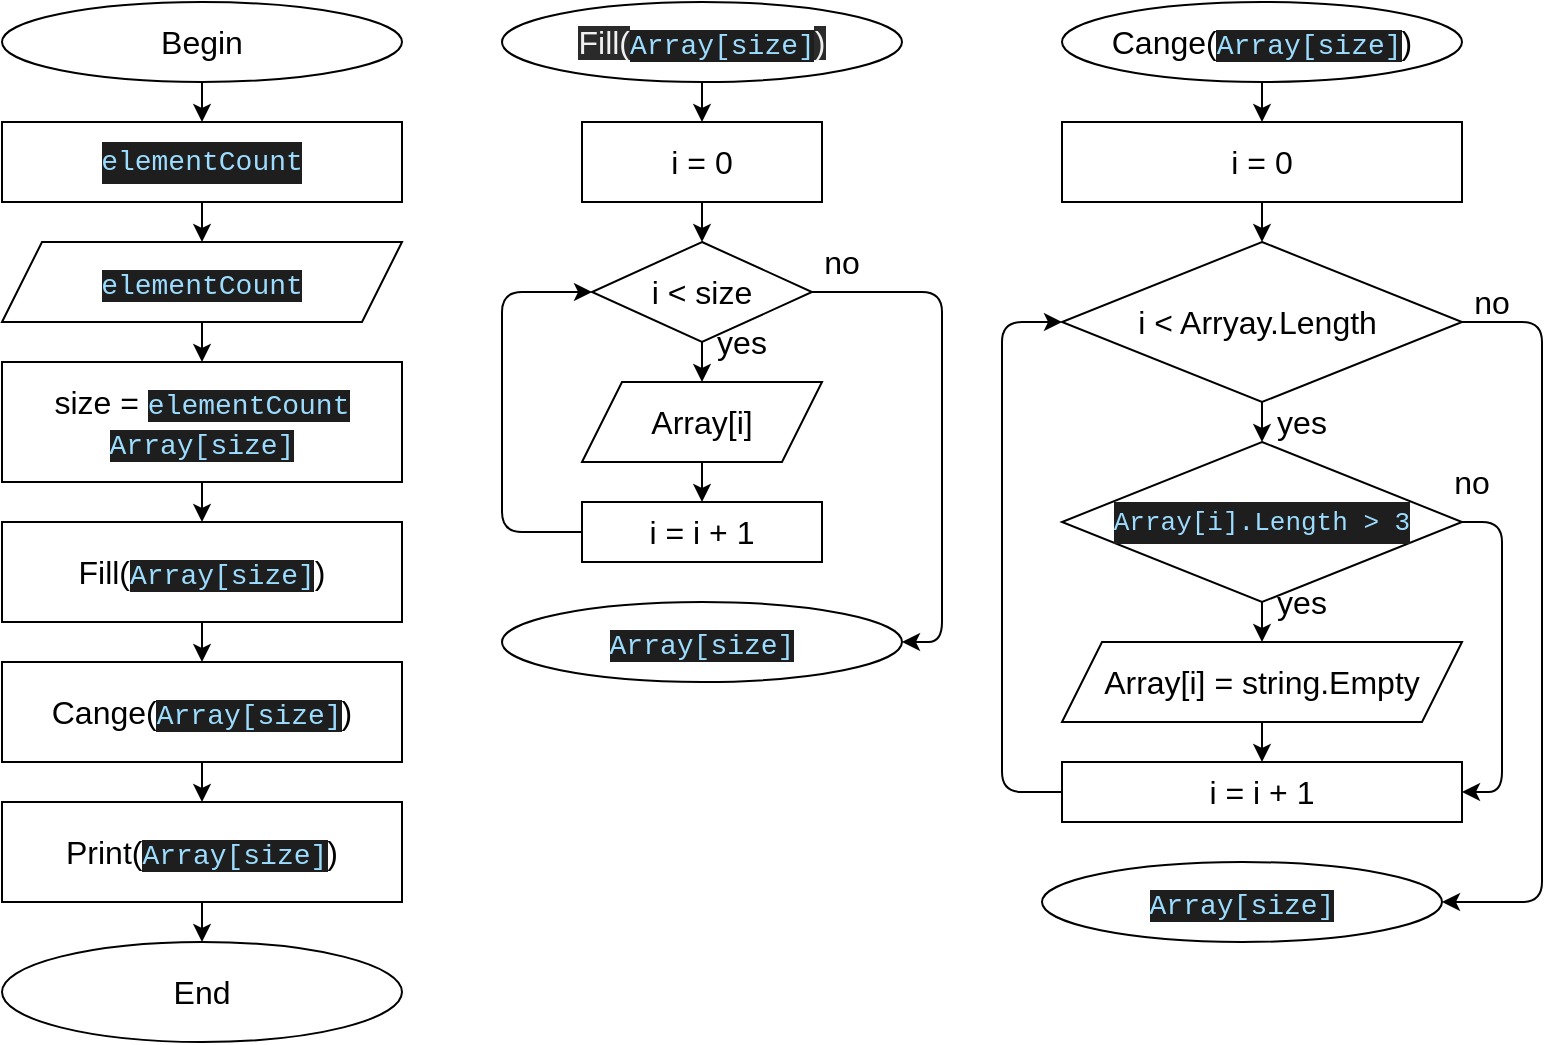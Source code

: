 <mxfile>
    <diagram id="WWK1yr-i8kyjhzieO9qd" name="Страница 1">
        <mxGraphModel dx="681" dy="567" grid="1" gridSize="10" guides="1" tooltips="1" connect="1" arrows="1" fold="1" page="1" pageScale="1" pageWidth="827" pageHeight="1169" math="0" shadow="0">
            <root>
                <mxCell id="0"/>
                <mxCell id="1" parent="0"/>
                <mxCell id="4" value="" style="edgeStyle=none;html=1;fontSize=16;" parent="1" source="2" target="3" edge="1">
                    <mxGeometry relative="1" as="geometry"/>
                </mxCell>
                <mxCell id="2" value="Begin" style="ellipse;whiteSpace=wrap;html=1;fontSize=16;" parent="1" vertex="1">
                    <mxGeometry x="30" y="40" width="200" height="40" as="geometry"/>
                </mxCell>
                <mxCell id="11" style="edgeStyle=none;html=1;fontSize=16;entryX=0.5;entryY=0;entryDx=0;entryDy=0;" parent="1" source="3" target="7" edge="1">
                    <mxGeometry relative="1" as="geometry">
                        <mxPoint x="130" y="190" as="targetPoint"/>
                    </mxGeometry>
                </mxCell>
                <mxCell id="3" value="&lt;div style=&quot;color: rgb(212 , 212 , 212) ; background-color: rgb(30 , 30 , 30) ; font-family: &amp;#34;menlo&amp;#34; , &amp;#34;monaco&amp;#34; , &amp;#34;courier new&amp;#34; , monospace ; font-size: 14px ; line-height: 21px&quot;&gt;&lt;span style=&quot;color: #9cdcfe&quot;&gt;elementCount&lt;/span&gt;&lt;/div&gt;" style="whiteSpace=wrap;html=1;fontSize=16;" parent="1" vertex="1">
                    <mxGeometry x="30" y="100" width="200" height="40" as="geometry"/>
                </mxCell>
                <mxCell id="13" value="" style="edgeStyle=none;html=1;fontSize=16;" parent="1" source="7" target="12" edge="1">
                    <mxGeometry relative="1" as="geometry"/>
                </mxCell>
                <mxCell id="7" value="&lt;span style=&quot;color: rgb(156 , 220 , 254) ; font-family: &amp;#34;menlo&amp;#34; , &amp;#34;monaco&amp;#34; , &amp;#34;courier new&amp;#34; , monospace ; font-size: 14px ; background-color: rgb(30 , 30 , 30)&quot;&gt;elementCount&lt;/span&gt;" style="shape=parallelogram;perimeter=parallelogramPerimeter;whiteSpace=wrap;html=1;fixedSize=1;fontSize=16;" parent="1" vertex="1">
                    <mxGeometry x="30" y="160" width="200" height="40" as="geometry"/>
                </mxCell>
                <mxCell id="15" value="" style="edgeStyle=none;html=1;fontSize=16;" parent="1" source="12" target="14" edge="1">
                    <mxGeometry relative="1" as="geometry"/>
                </mxCell>
                <mxCell id="12" value="size =&amp;nbsp;&lt;span style=&quot;color: rgb(156 , 220 , 254) ; font-family: &amp;#34;menlo&amp;#34; , &amp;#34;monaco&amp;#34; , &amp;#34;courier new&amp;#34; , monospace ; font-size: 14px ; background-color: rgb(30 , 30 , 30)&quot;&gt;elementCount&lt;br&gt;Array[size]&lt;br&gt;&lt;/span&gt;" style="whiteSpace=wrap;html=1;fontSize=16;" parent="1" vertex="1">
                    <mxGeometry x="30" y="220" width="200" height="60" as="geometry"/>
                </mxCell>
                <mxCell id="17" value="" style="edgeStyle=none;html=1;fontSize=16;" parent="1" source="14" target="16" edge="1">
                    <mxGeometry relative="1" as="geometry"/>
                </mxCell>
                <mxCell id="14" value="Fill(&lt;span style=&quot;color: rgb(156 , 220 , 254) ; font-family: &amp;#34;menlo&amp;#34; , &amp;#34;monaco&amp;#34; , &amp;#34;courier new&amp;#34; , monospace ; font-size: 14px ; background-color: rgb(30 , 30 , 30)&quot;&gt;Array[size]&lt;/span&gt;)" style="whiteSpace=wrap;html=1;fontSize=16;" parent="1" vertex="1">
                    <mxGeometry x="30" y="300" width="200" height="50" as="geometry"/>
                </mxCell>
                <mxCell id="19" value="" style="edgeStyle=none;html=1;fontSize=16;" parent="1" source="16" target="18" edge="1">
                    <mxGeometry relative="1" as="geometry"/>
                </mxCell>
                <mxCell id="16" value="Cange(&lt;span style=&quot;color: rgb(156 , 220 , 254) ; font-family: &amp;#34;menlo&amp;#34; , &amp;#34;monaco&amp;#34; , &amp;#34;courier new&amp;#34; , monospace ; font-size: 14px ; background-color: rgb(30 , 30 , 30)&quot;&gt;Array[size]&lt;/span&gt;)" style="whiteSpace=wrap;html=1;fontSize=16;" parent="1" vertex="1">
                    <mxGeometry x="30" y="370" width="200" height="50" as="geometry"/>
                </mxCell>
                <mxCell id="21" value="" style="edgeStyle=none;html=1;fontSize=16;" parent="1" source="18" target="20" edge="1">
                    <mxGeometry relative="1" as="geometry"/>
                </mxCell>
                <mxCell id="18" value="Print(&lt;span style=&quot;color: rgb(156 , 220 , 254) ; font-family: &amp;#34;menlo&amp;#34; , &amp;#34;monaco&amp;#34; , &amp;#34;courier new&amp;#34; , monospace ; font-size: 14px ; background-color: rgb(30 , 30 , 30)&quot;&gt;Array[size]&lt;/span&gt;)" style="whiteSpace=wrap;html=1;fontSize=16;" parent="1" vertex="1">
                    <mxGeometry x="30" y="440" width="200" height="50" as="geometry"/>
                </mxCell>
                <mxCell id="20" value="End" style="ellipse;whiteSpace=wrap;html=1;fontSize=16;" parent="1" vertex="1">
                    <mxGeometry x="30" y="510" width="200" height="50" as="geometry"/>
                </mxCell>
                <mxCell id="25" value="" style="edgeStyle=none;html=1;fontSize=16;" parent="1" source="23" target="24" edge="1">
                    <mxGeometry relative="1" as="geometry"/>
                </mxCell>
                <mxCell id="23" value="&lt;meta charset=&quot;utf-8&quot;&gt;&lt;span style=&quot;color: rgb(240, 240, 240); font-family: helvetica; font-size: 16px; font-style: normal; font-weight: 400; letter-spacing: normal; text-align: center; text-indent: 0px; text-transform: none; word-spacing: 0px; background-color: rgb(42, 42, 42); display: inline; float: none;&quot;&gt;Fill(&lt;/span&gt;&lt;span style=&quot;font-style: normal; font-weight: 400; letter-spacing: normal; text-align: center; text-indent: 0px; text-transform: none; word-spacing: 0px; color: rgb(156, 220, 254); font-family: menlo, monaco, &amp;quot;courier new&amp;quot;, monospace; font-size: 14px; background-color: rgb(30, 30, 30);&quot;&gt;Array[size]&lt;/span&gt;&lt;span style=&quot;color: rgb(240, 240, 240); font-family: helvetica; font-size: 16px; font-style: normal; font-weight: 400; letter-spacing: normal; text-align: center; text-indent: 0px; text-transform: none; word-spacing: 0px; background-color: rgb(42, 42, 42); display: inline; float: none;&quot;&gt;)&lt;/span&gt;" style="ellipse;whiteSpace=wrap;html=1;fontSize=16;" parent="1" vertex="1">
                    <mxGeometry x="280" y="40" width="200" height="40" as="geometry"/>
                </mxCell>
                <mxCell id="27" value="" style="edgeStyle=none;html=1;fontSize=16;" parent="1" source="24" target="26" edge="1">
                    <mxGeometry relative="1" as="geometry"/>
                </mxCell>
                <mxCell id="24" value="i = 0" style="whiteSpace=wrap;html=1;fontSize=16;" parent="1" vertex="1">
                    <mxGeometry x="320" y="100" width="120" height="40" as="geometry"/>
                </mxCell>
                <mxCell id="29" value="" style="edgeStyle=none;html=1;fontSize=16;" parent="1" source="26" target="28" edge="1">
                    <mxGeometry relative="1" as="geometry"/>
                </mxCell>
                <mxCell id="26" value="i &amp;lt; size" style="rhombus;whiteSpace=wrap;html=1;fontSize=16;" parent="1" vertex="1">
                    <mxGeometry x="325" y="160" width="110" height="50" as="geometry"/>
                </mxCell>
                <mxCell id="31" value="" style="edgeStyle=none;html=1;fontSize=16;" parent="1" source="28" target="30" edge="1">
                    <mxGeometry relative="1" as="geometry"/>
                </mxCell>
                <mxCell id="28" value="Array[i]" style="shape=parallelogram;perimeter=parallelogramPerimeter;whiteSpace=wrap;html=1;fixedSize=1;fontSize=16;" parent="1" vertex="1">
                    <mxGeometry x="320" y="230" width="120" height="40" as="geometry"/>
                </mxCell>
                <mxCell id="30" value="i = i + 1" style="whiteSpace=wrap;html=1;fontSize=16;" parent="1" vertex="1">
                    <mxGeometry x="320" y="290" width="120" height="30" as="geometry"/>
                </mxCell>
                <mxCell id="32" value="" style="endArrow=classic;html=1;fontSize=16;exitX=0;exitY=0.5;exitDx=0;exitDy=0;entryX=0;entryY=0.5;entryDx=0;entryDy=0;" parent="1" source="30" target="26" edge="1">
                    <mxGeometry width="50" height="50" relative="1" as="geometry">
                        <mxPoint x="210" y="360" as="sourcePoint"/>
                        <mxPoint x="320" y="180" as="targetPoint"/>
                        <Array as="points">
                            <mxPoint x="280" y="305"/>
                            <mxPoint x="280" y="220"/>
                            <mxPoint x="280" y="185"/>
                        </Array>
                    </mxGeometry>
                </mxCell>
                <mxCell id="33" value="&lt;span style=&quot;font-style: normal ; font-weight: 400 ; letter-spacing: normal ; text-align: center ; text-indent: 0px ; text-transform: none ; word-spacing: 0px ; color: rgb(156 , 220 , 254) ; font-family: &amp;#34;menlo&amp;#34; , &amp;#34;monaco&amp;#34; , &amp;#34;courier new&amp;#34; , monospace ; font-size: 14px ; background-color: rgb(30 , 30 , 30)&quot;&gt;Array[size]&lt;/span&gt;" style="ellipse;whiteSpace=wrap;html=1;fontSize=16;" parent="1" vertex="1">
                    <mxGeometry x="280" y="340" width="200" height="40" as="geometry"/>
                </mxCell>
                <mxCell id="34" value="" style="endArrow=classic;html=1;fontSize=16;entryX=1;entryY=0.5;entryDx=0;entryDy=0;exitX=1;exitY=0.5;exitDx=0;exitDy=0;" parent="1" source="26" target="33" edge="1">
                    <mxGeometry width="50" height="50" relative="1" as="geometry">
                        <mxPoint x="210" y="360" as="sourcePoint"/>
                        <mxPoint x="260" y="310" as="targetPoint"/>
                        <Array as="points">
                            <mxPoint x="500" y="185"/>
                            <mxPoint x="500" y="280"/>
                            <mxPoint x="500" y="360"/>
                        </Array>
                    </mxGeometry>
                </mxCell>
                <mxCell id="35" value="yes" style="text;html=1;strokeColor=none;fillColor=none;align=center;verticalAlign=middle;whiteSpace=wrap;rounded=0;fontSize=16;" parent="1" vertex="1">
                    <mxGeometry x="380" y="200" width="40" height="20" as="geometry"/>
                </mxCell>
                <mxCell id="36" value="no" style="text;html=1;strokeColor=none;fillColor=none;align=center;verticalAlign=middle;whiteSpace=wrap;rounded=0;fontSize=16;" parent="1" vertex="1">
                    <mxGeometry x="435" y="160" width="30" height="20" as="geometry"/>
                </mxCell>
                <mxCell id="56" style="edgeStyle=none;html=1;entryX=0.5;entryY=0;entryDx=0;entryDy=0;fontSize=16;" parent="1" source="39" target="41" edge="1">
                    <mxGeometry relative="1" as="geometry"/>
                </mxCell>
                <mxCell id="39" value="Cange(&lt;span style=&quot;color: rgb(156 , 220 , 254) ; font-family: &amp;#34;menlo&amp;#34; , &amp;#34;monaco&amp;#34; , &amp;#34;courier new&amp;#34; , monospace ; font-size: 14px ; background-color: rgb(30 , 30 , 30)&quot;&gt;Array[size]&lt;/span&gt;)" style="ellipse;whiteSpace=wrap;html=1;fontSize=16;" parent="1" vertex="1">
                    <mxGeometry x="560" y="40" width="200" height="40" as="geometry"/>
                </mxCell>
                <mxCell id="66" value="" style="edgeStyle=none;html=1;fontSize=13;" edge="1" parent="1" source="41" target="65">
                    <mxGeometry relative="1" as="geometry"/>
                </mxCell>
                <mxCell id="41" value="i = 0" style="whiteSpace=wrap;html=1;fontSize=16;" parent="1" vertex="1">
                    <mxGeometry x="560" y="100" width="200" height="40" as="geometry"/>
                </mxCell>
                <mxCell id="57" style="edgeStyle=none;html=1;exitX=0.5;exitY=1;exitDx=0;exitDy=0;entryX=0.5;entryY=0;entryDx=0;entryDy=0;fontSize=13;" edge="1" parent="1" source="43" target="45">
                    <mxGeometry relative="1" as="geometry"/>
                </mxCell>
                <mxCell id="64" style="edgeStyle=none;html=1;exitX=1;exitY=0.5;exitDx=0;exitDy=0;entryX=1;entryY=0.5;entryDx=0;entryDy=0;fontSize=13;" edge="1" parent="1" source="43" target="46">
                    <mxGeometry relative="1" as="geometry">
                        <Array as="points">
                            <mxPoint x="780" y="300"/>
                            <mxPoint x="780" y="390"/>
                            <mxPoint x="780" y="435"/>
                        </Array>
                    </mxGeometry>
                </mxCell>
                <mxCell id="43" value="&lt;div style=&quot;background-color: rgb(30 , 30 , 30) ; font-family: &amp;#34;menlo&amp;#34; , &amp;#34;monaco&amp;#34; , &amp;#34;courier new&amp;#34; , monospace ; font-size: 13px ; line-height: 21px&quot;&gt;&lt;font color=&quot;#9cdcfe&quot;&gt;Array[i].Length &amp;gt; 3&lt;/font&gt;&lt;/div&gt;" style="rhombus;whiteSpace=wrap;html=1;fontSize=13;" parent="1" vertex="1">
                    <mxGeometry x="560" y="260" width="200" height="80" as="geometry"/>
                </mxCell>
                <mxCell id="60" value="" style="edgeStyle=none;html=1;fontSize=13;" edge="1" parent="1" source="45" target="46">
                    <mxGeometry relative="1" as="geometry"/>
                </mxCell>
                <mxCell id="45" value="Array[i] = string.Empty" style="shape=parallelogram;perimeter=parallelogramPerimeter;whiteSpace=wrap;html=1;fixedSize=1;fontSize=16;" parent="1" vertex="1">
                    <mxGeometry x="560" y="360" width="200" height="40" as="geometry"/>
                </mxCell>
                <mxCell id="46" value="i = i + 1" style="whiteSpace=wrap;html=1;fontSize=16;" parent="1" vertex="1">
                    <mxGeometry x="560" y="420" width="200" height="30" as="geometry"/>
                </mxCell>
                <mxCell id="62" style="edgeStyle=none;html=1;exitX=0;exitY=0.5;exitDx=0;exitDy=0;entryX=0;entryY=0.5;entryDx=0;entryDy=0;fontSize=13;" edge="1" parent="1" source="46" target="65">
                    <mxGeometry relative="1" as="geometry">
                        <Array as="points">
                            <mxPoint x="530" y="435"/>
                            <mxPoint x="530" y="400"/>
                            <mxPoint x="530" y="300"/>
                            <mxPoint x="530" y="200"/>
                        </Array>
                    </mxGeometry>
                </mxCell>
                <mxCell id="48" value="&lt;span style=&quot;font-style: normal ; font-weight: 400 ; letter-spacing: normal ; text-align: center ; text-indent: 0px ; text-transform: none ; word-spacing: 0px ; color: rgb(156 , 220 , 254) ; font-family: &amp;#34;menlo&amp;#34; , &amp;#34;monaco&amp;#34; , &amp;#34;courier new&amp;#34; , monospace ; font-size: 14px ; background-color: rgb(30 , 30 , 30)&quot;&gt;Array[size]&lt;/span&gt;" style="ellipse;whiteSpace=wrap;html=1;fontSize=16;" parent="1" vertex="1">
                    <mxGeometry x="550" y="470" width="200" height="40" as="geometry"/>
                </mxCell>
                <mxCell id="50" value="yes" style="text;html=1;strokeColor=none;fillColor=none;align=center;verticalAlign=middle;whiteSpace=wrap;rounded=0;fontSize=16;" parent="1" vertex="1">
                    <mxGeometry x="660" y="330" width="40" height="20" as="geometry"/>
                </mxCell>
                <mxCell id="51" value="no" style="text;html=1;strokeColor=none;fillColor=none;align=center;verticalAlign=middle;whiteSpace=wrap;rounded=0;fontSize=16;" parent="1" vertex="1">
                    <mxGeometry x="750" y="270" width="30" height="20" as="geometry"/>
                </mxCell>
                <mxCell id="68" style="edgeStyle=none;html=1;exitX=0.5;exitY=1;exitDx=0;exitDy=0;entryX=0.5;entryY=0;entryDx=0;entryDy=0;fontSize=13;" edge="1" parent="1" source="65" target="43">
                    <mxGeometry relative="1" as="geometry"/>
                </mxCell>
                <mxCell id="71" style="edgeStyle=none;html=1;fontSize=13;exitX=1;exitY=0.5;exitDx=0;exitDy=0;entryX=1;entryY=0.5;entryDx=0;entryDy=0;" edge="1" parent="1" source="65" target="48">
                    <mxGeometry relative="1" as="geometry">
                        <mxPoint x="772" y="510" as="targetPoint"/>
                        <Array as="points">
                            <mxPoint x="800" y="200"/>
                            <mxPoint x="800" y="350"/>
                            <mxPoint x="800" y="490"/>
                        </Array>
                    </mxGeometry>
                </mxCell>
                <mxCell id="65" value="i &amp;lt; Arryay.Length&amp;nbsp;" style="rhombus;whiteSpace=wrap;html=1;fontSize=16;" vertex="1" parent="1">
                    <mxGeometry x="560" y="160" width="200" height="80" as="geometry"/>
                </mxCell>
                <mxCell id="69" value="yes" style="text;html=1;strokeColor=none;fillColor=none;align=center;verticalAlign=middle;whiteSpace=wrap;rounded=0;fontSize=16;" vertex="1" parent="1">
                    <mxGeometry x="660" y="240" width="40" height="20" as="geometry"/>
                </mxCell>
                <mxCell id="72" value="no" style="text;html=1;strokeColor=none;fillColor=none;align=center;verticalAlign=middle;whiteSpace=wrap;rounded=0;fontSize=16;" vertex="1" parent="1">
                    <mxGeometry x="760" y="180" width="30" height="20" as="geometry"/>
                </mxCell>
            </root>
        </mxGraphModel>
    </diagram>
</mxfile>
